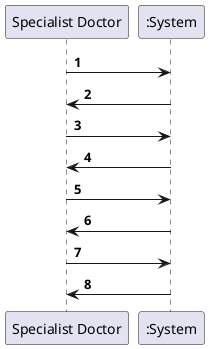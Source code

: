 @startuml

autonumber

"Specialist Doctor" -> ":System":
":System" -> "Specialist Doctor":
"Specialist Doctor" -> ":System":
":System" -> "Specialist Doctor":
"Specialist Doctor" -> ":System":
":System" -> "Specialist Doctor":
"Specialist Doctor" -> ":System":
":System" -> "Specialist Doctor":
@enduml